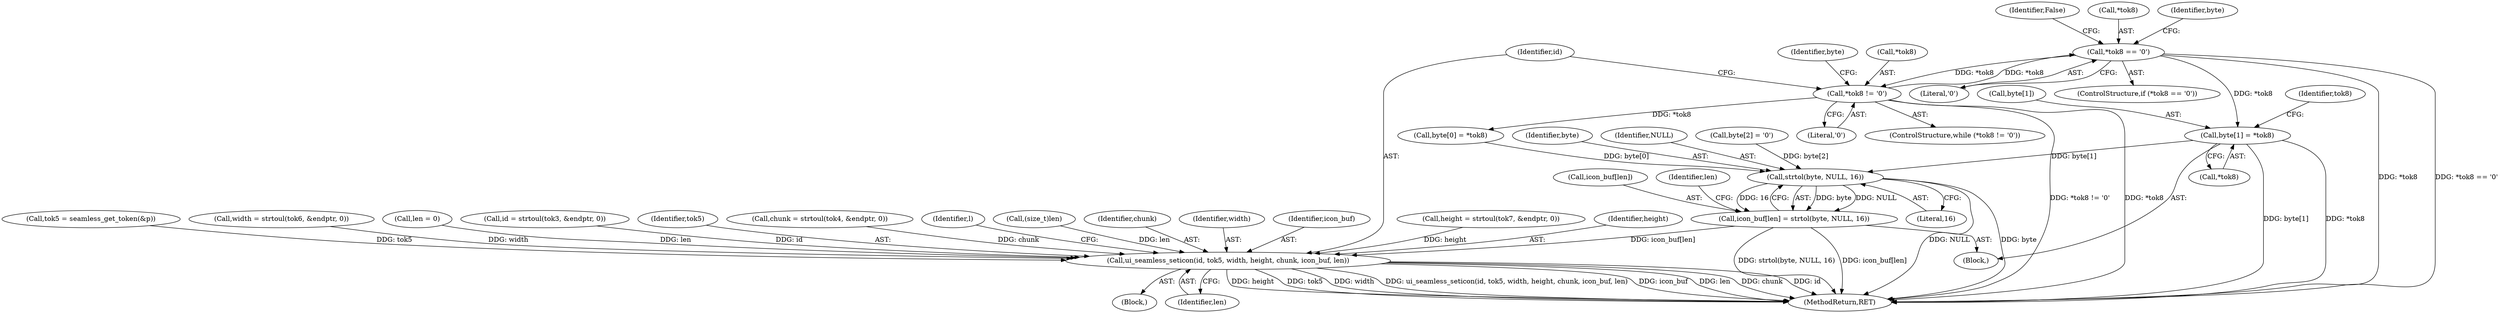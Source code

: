 digraph "0_rdesktop_4dca546d04321a610c1835010b5dad85163b65e1_14@array" {
"1000409" [label="(Call,byte[1] = *tok8)"];
"1000403" [label="(Call,*tok8 == '\0')"];
"1000389" [label="(Call,*tok8 != '\0')"];
"1000421" [label="(Call,strtol(byte, NULL, 16))"];
"1000417" [label="(Call,icon_buf[len] = strtol(byte, NULL, 16))"];
"1000440" [label="(Call,ui_seamless_seticon(id, tok5, width, height, chunk, icon_buf, len))"];
"1000426" [label="(Identifier,len)"];
"1000368" [label="(Call,height = strtoul(tok7, &endptr, 0))"];
"1000321" [label="(Block,)"];
"1000416" [label="(Identifier,tok8)"];
"1000443" [label="(Identifier,width)"];
"1000440" [label="(Call,ui_seamless_seticon(id, tok5, width, height, chunk, icon_buf, len))"];
"1000418" [label="(Call,icon_buf[len])"];
"1000446" [label="(Identifier,icon_buf)"];
"1000413" [label="(Call,*tok8)"];
"1000441" [label="(Identifier,id)"];
"1000396" [label="(Identifier,byte)"];
"1000394" [label="(Call,byte[0] = *tok8)"];
"1000444" [label="(Identifier,height)"];
"1000151" [label="(Call,tok5 = seamless_get_token(&p))"];
"1000406" [label="(Literal,'\0')"];
"1000403" [label="(Call,*tok8 == '\0')"];
"1000380" [label="(Call,byte[2] = '\0')"];
"1000356" [label="(Call,width = strtoul(tok6, &endptr, 0))"];
"1000385" [label="(Call,len = 0)"];
"1000424" [label="(Literal,16)"];
"1000332" [label="(Call,id = strtoul(tok3, &endptr, 0))"];
"1000408" [label="(Identifier,False)"];
"1000404" [label="(Call,*tok8)"];
"1000417" [label="(Call,icon_buf[len] = strtol(byte, NULL, 16))"];
"1000422" [label="(Identifier,byte)"];
"1000442" [label="(Identifier,tok5)"];
"1000447" [label="(Identifier,len)"];
"1000344" [label="(Call,chunk = strtoul(tok4, &endptr, 0))"];
"1000904" [label="(Identifier,l)"];
"1000429" [label="(Call,(size_t)len)"];
"1000423" [label="(Identifier,NULL)"];
"1000390" [label="(Call,*tok8)"];
"1000393" [label="(Block,)"];
"1000409" [label="(Call,byte[1] = *tok8)"];
"1000402" [label="(ControlStructure,if (*tok8 == '\0'))"];
"1000392" [label="(Literal,'\0')"];
"1000421" [label="(Call,strtol(byte, NULL, 16))"];
"1000410" [label="(Call,byte[1])"];
"1000411" [label="(Identifier,byte)"];
"1000388" [label="(ControlStructure,while (*tok8 != '\0'))"];
"1000445" [label="(Identifier,chunk)"];
"1000907" [label="(MethodReturn,RET)"];
"1000389" [label="(Call,*tok8 != '\0')"];
"1000409" -> "1000393"  [label="AST: "];
"1000409" -> "1000413"  [label="CFG: "];
"1000410" -> "1000409"  [label="AST: "];
"1000413" -> "1000409"  [label="AST: "];
"1000416" -> "1000409"  [label="CFG: "];
"1000409" -> "1000907"  [label="DDG: *tok8"];
"1000409" -> "1000907"  [label="DDG: byte[1]"];
"1000403" -> "1000409"  [label="DDG: *tok8"];
"1000409" -> "1000421"  [label="DDG: byte[1]"];
"1000403" -> "1000402"  [label="AST: "];
"1000403" -> "1000406"  [label="CFG: "];
"1000404" -> "1000403"  [label="AST: "];
"1000406" -> "1000403"  [label="AST: "];
"1000408" -> "1000403"  [label="CFG: "];
"1000411" -> "1000403"  [label="CFG: "];
"1000403" -> "1000907"  [label="DDG: *tok8"];
"1000403" -> "1000907"  [label="DDG: *tok8 == '\0'"];
"1000403" -> "1000389"  [label="DDG: *tok8"];
"1000389" -> "1000403"  [label="DDG: *tok8"];
"1000389" -> "1000388"  [label="AST: "];
"1000389" -> "1000392"  [label="CFG: "];
"1000390" -> "1000389"  [label="AST: "];
"1000392" -> "1000389"  [label="AST: "];
"1000396" -> "1000389"  [label="CFG: "];
"1000441" -> "1000389"  [label="CFG: "];
"1000389" -> "1000907"  [label="DDG: *tok8 != '\0'"];
"1000389" -> "1000907"  [label="DDG: *tok8"];
"1000389" -> "1000394"  [label="DDG: *tok8"];
"1000421" -> "1000417"  [label="AST: "];
"1000421" -> "1000424"  [label="CFG: "];
"1000422" -> "1000421"  [label="AST: "];
"1000423" -> "1000421"  [label="AST: "];
"1000424" -> "1000421"  [label="AST: "];
"1000417" -> "1000421"  [label="CFG: "];
"1000421" -> "1000907"  [label="DDG: NULL"];
"1000421" -> "1000907"  [label="DDG: byte"];
"1000421" -> "1000417"  [label="DDG: byte"];
"1000421" -> "1000417"  [label="DDG: NULL"];
"1000421" -> "1000417"  [label="DDG: 16"];
"1000380" -> "1000421"  [label="DDG: byte[2]"];
"1000394" -> "1000421"  [label="DDG: byte[0]"];
"1000417" -> "1000393"  [label="AST: "];
"1000418" -> "1000417"  [label="AST: "];
"1000426" -> "1000417"  [label="CFG: "];
"1000417" -> "1000907"  [label="DDG: icon_buf[len]"];
"1000417" -> "1000907"  [label="DDG: strtol(byte, NULL, 16)"];
"1000417" -> "1000440"  [label="DDG: icon_buf[len]"];
"1000440" -> "1000321"  [label="AST: "];
"1000440" -> "1000447"  [label="CFG: "];
"1000441" -> "1000440"  [label="AST: "];
"1000442" -> "1000440"  [label="AST: "];
"1000443" -> "1000440"  [label="AST: "];
"1000444" -> "1000440"  [label="AST: "];
"1000445" -> "1000440"  [label="AST: "];
"1000446" -> "1000440"  [label="AST: "];
"1000447" -> "1000440"  [label="AST: "];
"1000904" -> "1000440"  [label="CFG: "];
"1000440" -> "1000907"  [label="DDG: tok5"];
"1000440" -> "1000907"  [label="DDG: width"];
"1000440" -> "1000907"  [label="DDG: ui_seamless_seticon(id, tok5, width, height, chunk, icon_buf, len)"];
"1000440" -> "1000907"  [label="DDG: icon_buf"];
"1000440" -> "1000907"  [label="DDG: len"];
"1000440" -> "1000907"  [label="DDG: chunk"];
"1000440" -> "1000907"  [label="DDG: id"];
"1000440" -> "1000907"  [label="DDG: height"];
"1000332" -> "1000440"  [label="DDG: id"];
"1000151" -> "1000440"  [label="DDG: tok5"];
"1000356" -> "1000440"  [label="DDG: width"];
"1000368" -> "1000440"  [label="DDG: height"];
"1000344" -> "1000440"  [label="DDG: chunk"];
"1000429" -> "1000440"  [label="DDG: len"];
"1000385" -> "1000440"  [label="DDG: len"];
}
